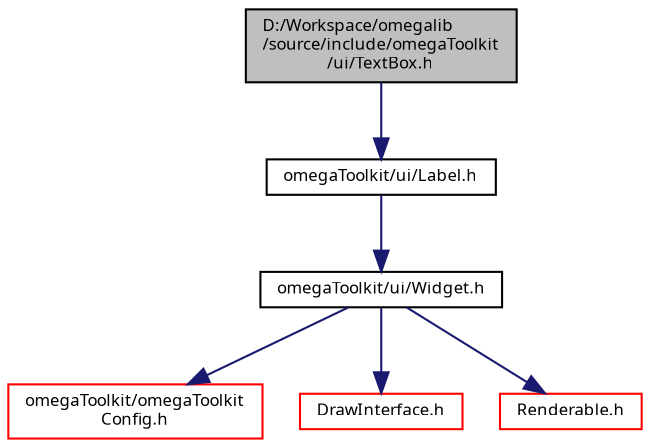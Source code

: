 digraph "D:/Workspace/omegalib/source/include/omegaToolkit/ui/TextBox.h"
{
  bgcolor="transparent";
  edge [fontname="FreeSans.ttf",fontsize="8",labelfontname="FreeSans.ttf",labelfontsize="8"];
  node [fontname="FreeSans.ttf",fontsize="8",shape=record];
  Node1 [label="D:/Workspace/omegalib\l/source/include/omegaToolkit\l/ui/TextBox.h",height=0.2,width=0.4,color="black", fillcolor="grey75", style="filled" fontcolor="black"];
  Node1 -> Node2 [color="midnightblue",fontsize="8",style="solid",fontname="FreeSans.ttf"];
  Node2 [label="omegaToolkit/ui/Label.h",height=0.2,width=0.4,color="black",URL="$_label_8h.html"];
  Node2 -> Node3 [color="midnightblue",fontsize="8",style="solid",fontname="FreeSans.ttf"];
  Node3 [label="omegaToolkit/ui/Widget.h",height=0.2,width=0.4,color="black",URL="$_widget_8h.html"];
  Node3 -> Node4 [color="midnightblue",fontsize="8",style="solid",fontname="FreeSans.ttf"];
  Node4 [label="omegaToolkit/omegaToolkit\lConfig.h",height=0.2,width=0.4,color="red",URL="$omega_toolkit_config_8h.html"];
  Node3 -> Node5 [color="midnightblue",fontsize="8",style="solid",fontname="FreeSans.ttf"];
  Node5 [label="DrawInterface.h",height=0.2,width=0.4,color="red",URL="$_draw_interface_8h.html"];
  Node3 -> Node6 [color="midnightblue",fontsize="8",style="solid",fontname="FreeSans.ttf"];
  Node6 [label="Renderable.h",height=0.2,width=0.4,color="red",URL="$_renderable_8h.html"];
}
